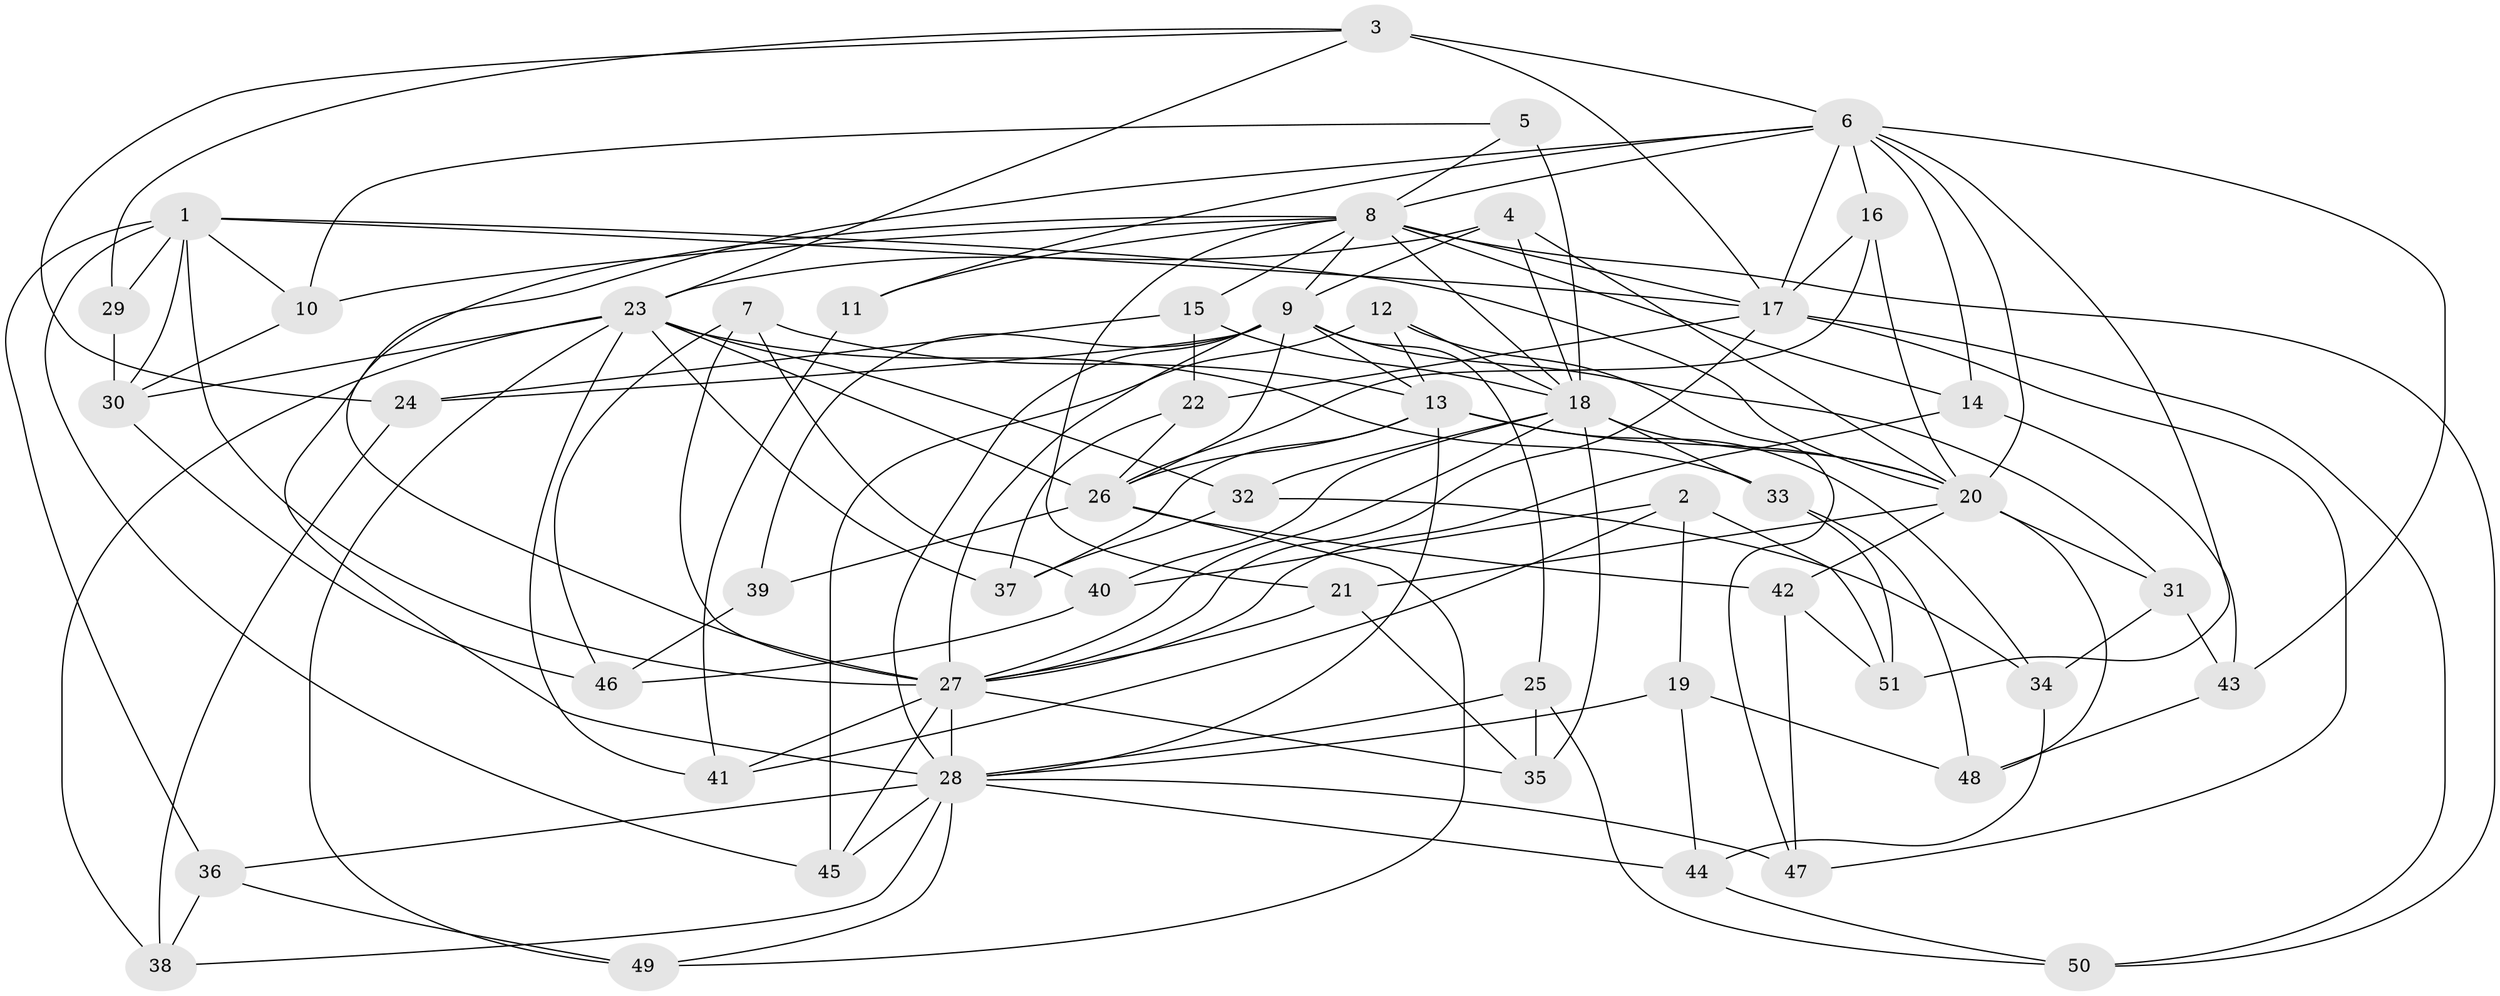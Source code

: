 // original degree distribution, {4: 1.0}
// Generated by graph-tools (version 1.1) at 2025/37/03/09/25 02:37:47]
// undirected, 51 vertices, 137 edges
graph export_dot {
graph [start="1"]
  node [color=gray90,style=filled];
  1;
  2;
  3;
  4;
  5;
  6;
  7;
  8;
  9;
  10;
  11;
  12;
  13;
  14;
  15;
  16;
  17;
  18;
  19;
  20;
  21;
  22;
  23;
  24;
  25;
  26;
  27;
  28;
  29;
  30;
  31;
  32;
  33;
  34;
  35;
  36;
  37;
  38;
  39;
  40;
  41;
  42;
  43;
  44;
  45;
  46;
  47;
  48;
  49;
  50;
  51;
  1 -- 10 [weight=1.0];
  1 -- 17 [weight=1.0];
  1 -- 20 [weight=1.0];
  1 -- 27 [weight=1.0];
  1 -- 29 [weight=1.0];
  1 -- 30 [weight=3.0];
  1 -- 36 [weight=1.0];
  1 -- 45 [weight=1.0];
  2 -- 19 [weight=1.0];
  2 -- 40 [weight=1.0];
  2 -- 41 [weight=1.0];
  2 -- 51 [weight=1.0];
  3 -- 6 [weight=1.0];
  3 -- 17 [weight=2.0];
  3 -- 23 [weight=1.0];
  3 -- 24 [weight=1.0];
  3 -- 29 [weight=1.0];
  4 -- 9 [weight=1.0];
  4 -- 18 [weight=1.0];
  4 -- 20 [weight=1.0];
  4 -- 23 [weight=1.0];
  5 -- 8 [weight=1.0];
  5 -- 10 [weight=1.0];
  5 -- 18 [weight=2.0];
  6 -- 8 [weight=1.0];
  6 -- 11 [weight=2.0];
  6 -- 14 [weight=1.0];
  6 -- 16 [weight=1.0];
  6 -- 17 [weight=1.0];
  6 -- 20 [weight=2.0];
  6 -- 27 [weight=1.0];
  6 -- 43 [weight=1.0];
  6 -- 51 [weight=1.0];
  7 -- 13 [weight=1.0];
  7 -- 27 [weight=1.0];
  7 -- 40 [weight=1.0];
  7 -- 46 [weight=1.0];
  8 -- 9 [weight=1.0];
  8 -- 10 [weight=1.0];
  8 -- 11 [weight=1.0];
  8 -- 14 [weight=1.0];
  8 -- 15 [weight=1.0];
  8 -- 17 [weight=1.0];
  8 -- 18 [weight=1.0];
  8 -- 21 [weight=1.0];
  8 -- 28 [weight=1.0];
  8 -- 50 [weight=1.0];
  9 -- 13 [weight=1.0];
  9 -- 24 [weight=1.0];
  9 -- 25 [weight=1.0];
  9 -- 26 [weight=1.0];
  9 -- 27 [weight=1.0];
  9 -- 28 [weight=1.0];
  9 -- 31 [weight=1.0];
  9 -- 39 [weight=1.0];
  10 -- 30 [weight=1.0];
  11 -- 41 [weight=1.0];
  12 -- 13 [weight=1.0];
  12 -- 18 [weight=1.0];
  12 -- 45 [weight=1.0];
  12 -- 47 [weight=1.0];
  13 -- 20 [weight=2.0];
  13 -- 26 [weight=2.0];
  13 -- 28 [weight=1.0];
  13 -- 34 [weight=1.0];
  13 -- 37 [weight=1.0];
  14 -- 27 [weight=1.0];
  14 -- 43 [weight=1.0];
  15 -- 18 [weight=1.0];
  15 -- 22 [weight=1.0];
  15 -- 24 [weight=1.0];
  16 -- 17 [weight=1.0];
  16 -- 20 [weight=1.0];
  16 -- 26 [weight=1.0];
  17 -- 22 [weight=1.0];
  17 -- 27 [weight=1.0];
  17 -- 47 [weight=1.0];
  17 -- 50 [weight=1.0];
  18 -- 20 [weight=1.0];
  18 -- 27 [weight=1.0];
  18 -- 32 [weight=1.0];
  18 -- 33 [weight=1.0];
  18 -- 35 [weight=1.0];
  18 -- 40 [weight=1.0];
  19 -- 28 [weight=1.0];
  19 -- 44 [weight=1.0];
  19 -- 48 [weight=1.0];
  20 -- 21 [weight=1.0];
  20 -- 31 [weight=1.0];
  20 -- 42 [weight=1.0];
  20 -- 48 [weight=1.0];
  21 -- 27 [weight=1.0];
  21 -- 35 [weight=1.0];
  22 -- 26 [weight=1.0];
  22 -- 37 [weight=1.0];
  23 -- 26 [weight=1.0];
  23 -- 30 [weight=1.0];
  23 -- 32 [weight=1.0];
  23 -- 33 [weight=1.0];
  23 -- 37 [weight=1.0];
  23 -- 38 [weight=1.0];
  23 -- 41 [weight=1.0];
  23 -- 49 [weight=1.0];
  24 -- 38 [weight=1.0];
  25 -- 28 [weight=1.0];
  25 -- 35 [weight=1.0];
  25 -- 50 [weight=1.0];
  26 -- 39 [weight=2.0];
  26 -- 42 [weight=1.0];
  26 -- 49 [weight=1.0];
  27 -- 28 [weight=1.0];
  27 -- 35 [weight=1.0];
  27 -- 41 [weight=1.0];
  27 -- 45 [weight=1.0];
  28 -- 36 [weight=1.0];
  28 -- 38 [weight=1.0];
  28 -- 44 [weight=1.0];
  28 -- 45 [weight=1.0];
  28 -- 47 [weight=1.0];
  28 -- 49 [weight=1.0];
  29 -- 30 [weight=2.0];
  30 -- 46 [weight=1.0];
  31 -- 34 [weight=1.0];
  31 -- 43 [weight=1.0];
  32 -- 34 [weight=1.0];
  32 -- 37 [weight=1.0];
  33 -- 48 [weight=1.0];
  33 -- 51 [weight=1.0];
  34 -- 44 [weight=1.0];
  36 -- 38 [weight=1.0];
  36 -- 49 [weight=1.0];
  39 -- 46 [weight=1.0];
  40 -- 46 [weight=1.0];
  42 -- 47 [weight=1.0];
  42 -- 51 [weight=1.0];
  43 -- 48 [weight=1.0];
  44 -- 50 [weight=1.0];
}

